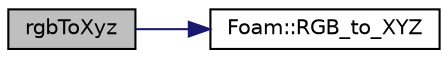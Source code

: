 digraph "rgbToXyz"
{
  bgcolor="transparent";
  edge [fontname="Helvetica",fontsize="10",labelfontname="Helvetica",labelfontsize="10"];
  node [fontname="Helvetica",fontsize="10",shape=record];
  rankdir="LR";
  Node1 [label="rgbToXyz",height=0.2,width=0.4,color="black", fillcolor="grey75", style="filled" fontcolor="black"];
  Node1 -> Node2 [color="midnightblue",fontsize="10",style="solid",fontname="Helvetica"];
  Node2 [label="Foam::RGB_to_XYZ",height=0.2,width=0.4,color="black",URL="$namespaceFoam.html#aef73e7f2a0e271555dbede8217fe650a"];
}
